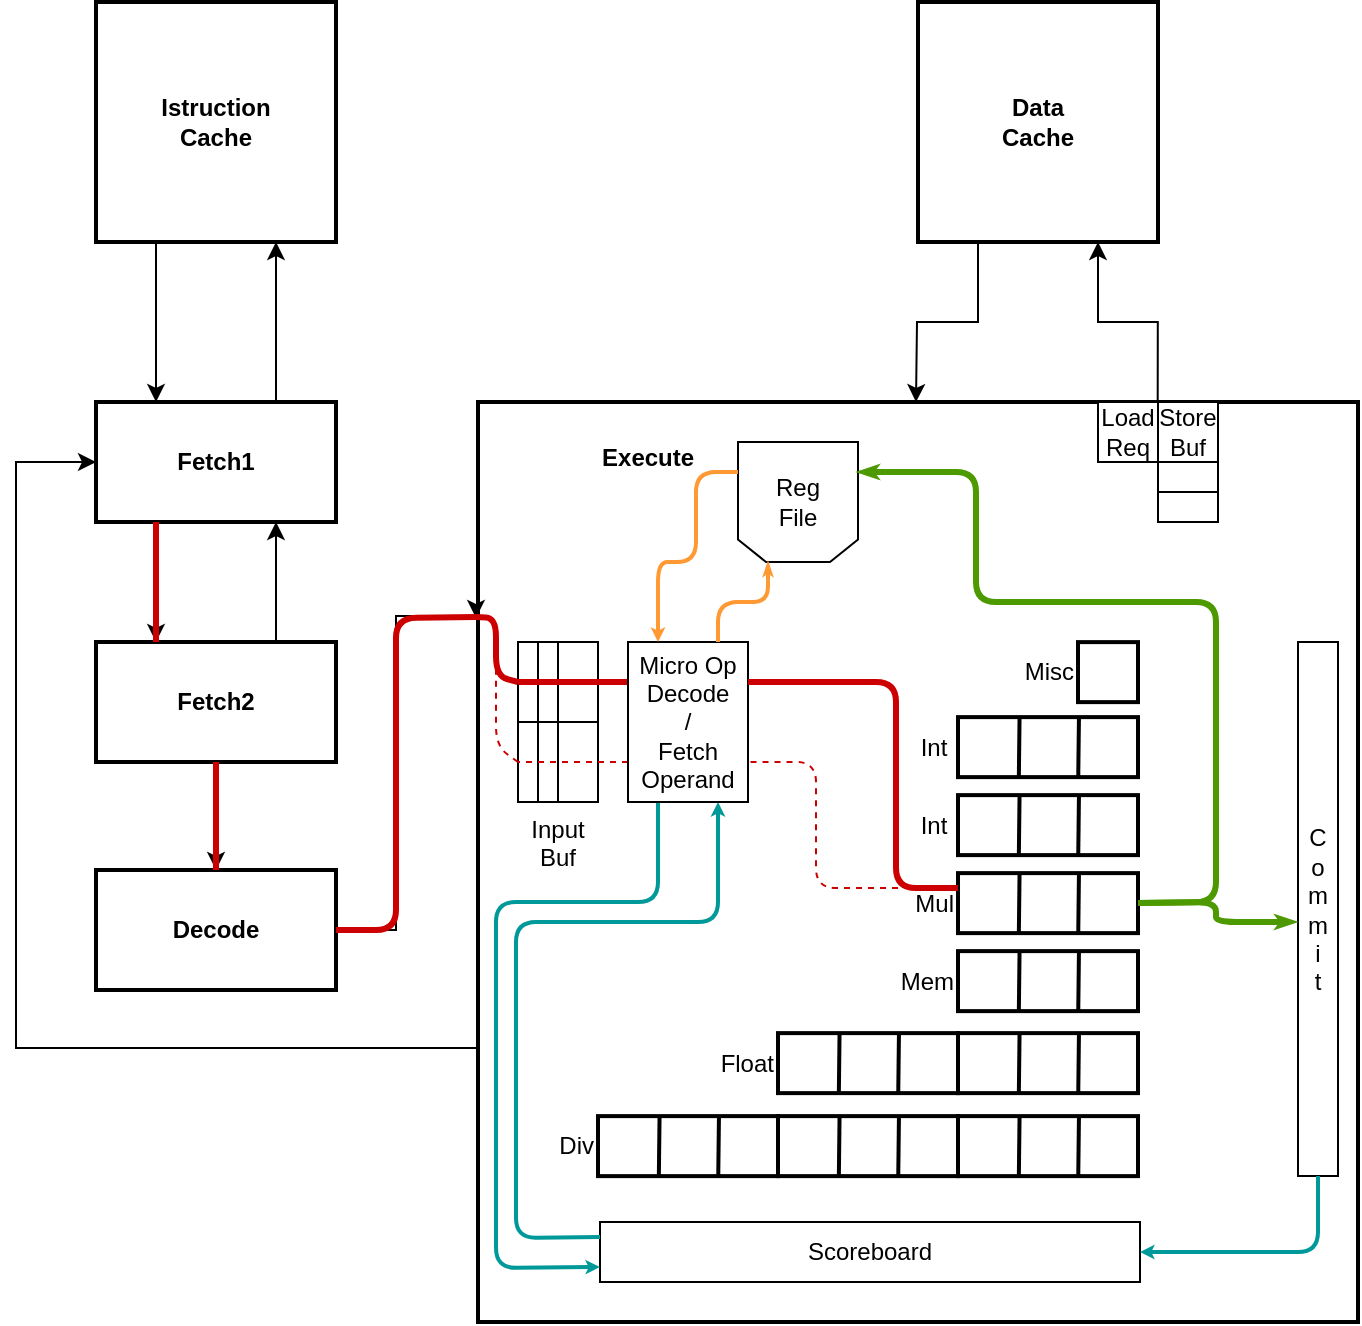 <mxfile version="12.1.0" type="github" pages="1"><diagram id="EdAOTdUpAiUYNW-F2-T8" name="Page-1"><mxGraphModel dx="868" dy="467" grid="1" gridSize="10" guides="1" tooltips="1" connect="1" arrows="1" fold="1" page="1" pageScale="1" pageWidth="827" pageHeight="1169" math="0" shadow="0"><root><mxCell id="0"/><mxCell id="1" parent="0"/><mxCell id="WWDeNKrVHMaFLvePDLLo-1" value="&amp;nbsp; &amp;nbsp; &amp;nbsp; &amp;nbsp; &amp;nbsp; &lt;br&gt;&amp;nbsp; &amp;nbsp; &amp;nbsp; &amp;nbsp; &amp;nbsp; &amp;nbsp; &amp;nbsp; &amp;nbsp; &amp;nbsp; &lt;b&gt;Execute&lt;/b&gt;" style="rounded=0;whiteSpace=wrap;html=1;verticalAlign=top;labelPosition=center;verticalLabelPosition=middle;align=left;strokeWidth=2;" vertex="1" parent="1"><mxGeometry x="271" y="240" width="440" height="460" as="geometry"/></mxCell><mxCell id="WWDeNKrVHMaFLvePDLLo-2" value="C&lt;br&gt;o&lt;br&gt;m&lt;br&gt;m&lt;br&gt;i&lt;br&gt;t" style="rounded=0;whiteSpace=wrap;html=1;align=center;strokeWidth=1;" vertex="1" parent="1"><mxGeometry x="681" y="360" width="20" height="267" as="geometry"/></mxCell><mxCell id="WWDeNKrVHMaFLvePDLLo-3" value="Scoreboard" style="rounded=0;whiteSpace=wrap;html=1;strokeWidth=1;" vertex="1" parent="1"><mxGeometry x="332" y="650" width="270" height="30" as="geometry"/></mxCell><mxCell id="WWDeNKrVHMaFLvePDLLo-4" value="" style="endArrow=classic;html=1;strokeColor=#009999;entryX=0;entryY=0.75;entryDx=0;entryDy=0;exitX=0.25;exitY=1;exitDx=0;exitDy=0;strokeWidth=2;startSize=3;endSize=1;" edge="1" parent="1" target="WWDeNKrVHMaFLvePDLLo-3"><mxGeometry width="50" height="50" relative="1" as="geometry"><mxPoint x="361" y="440" as="sourcePoint"/><mxPoint x="120" y="720" as="targetPoint"/><Array as="points"><mxPoint x="361" y="490"/><mxPoint x="280" y="490"/><mxPoint x="280" y="673"/></Array></mxGeometry></mxCell><mxCell id="WWDeNKrVHMaFLvePDLLo-5" value="" style="endArrow=classic;html=1;strokeColor=#009999;entryX=0.75;entryY=1;entryDx=0;entryDy=0;exitX=0;exitY=0.25;exitDx=0;exitDy=0;strokeWidth=2;startSize=3;endSize=1;" edge="1" parent="1" source="WWDeNKrVHMaFLvePDLLo-3"><mxGeometry width="50" height="50" relative="1" as="geometry"><mxPoint x="371" y="450" as="sourcePoint"/><mxPoint x="391" y="440" as="targetPoint"/><Array as="points"><mxPoint x="290" y="658"/><mxPoint x="290" y="500"/><mxPoint x="391" y="500"/></Array></mxGeometry></mxCell><mxCell id="WWDeNKrVHMaFLvePDLLo-6" value="" style="endArrow=classic;html=1;strokeColor=#009999;entryX=1;entryY=0.5;entryDx=0;entryDy=0;exitX=0.5;exitY=1;exitDx=0;exitDy=0;strokeWidth=2;startSize=3;endSize=1;" edge="1" parent="1" source="WWDeNKrVHMaFLvePDLLo-2" target="WWDeNKrVHMaFLvePDLLo-3"><mxGeometry width="50" height="50" relative="1" as="geometry"><mxPoint x="371" y="450" as="sourcePoint"/><mxPoint x="342" y="682.5" as="targetPoint"/><Array as="points"><mxPoint x="691" y="665"/></Array></mxGeometry></mxCell><mxCell id="xlTgU6gEici19xFDkvJ_-10" style="edgeStyle=orthogonalEdgeStyle;rounded=0;orthogonalLoop=1;jettySize=auto;html=1;exitX=0.25;exitY=1;exitDx=0;exitDy=0;entryX=0.25;entryY=0;entryDx=0;entryDy=0;fontStyle=1" parent="1" source="xlTgU6gEici19xFDkvJ_-1" target="xlTgU6gEici19xFDkvJ_-2" edge="1"><mxGeometry relative="1" as="geometry"/></mxCell><mxCell id="xlTgU6gEici19xFDkvJ_-1" value="Istruction&lt;br&gt;Cache" style="rounded=0;whiteSpace=wrap;html=1;fontStyle=1;strokeWidth=2;" parent="1" vertex="1"><mxGeometry x="80" y="40" width="120" height="120" as="geometry"/></mxCell><mxCell id="xlTgU6gEici19xFDkvJ_-11" style="edgeStyle=orthogonalEdgeStyle;rounded=0;orthogonalLoop=1;jettySize=auto;html=1;exitX=0.75;exitY=0;exitDx=0;exitDy=0;entryX=0.75;entryY=1;entryDx=0;entryDy=0;fontStyle=1" parent="1" source="xlTgU6gEici19xFDkvJ_-2" target="xlTgU6gEici19xFDkvJ_-1" edge="1"><mxGeometry relative="1" as="geometry"/></mxCell><mxCell id="xlTgU6gEici19xFDkvJ_-12" style="edgeStyle=orthogonalEdgeStyle;rounded=0;orthogonalLoop=1;jettySize=auto;html=1;exitX=0.25;exitY=1;exitDx=0;exitDy=0;entryX=0.25;entryY=0;entryDx=0;entryDy=0;fontStyle=1" parent="1" source="xlTgU6gEici19xFDkvJ_-2" target="xlTgU6gEici19xFDkvJ_-3" edge="1"><mxGeometry relative="1" as="geometry"/></mxCell><mxCell id="xlTgU6gEici19xFDkvJ_-2" value="Fetch1" style="rounded=0;whiteSpace=wrap;html=1;fontStyle=1;strokeWidth=2;" parent="1" vertex="1"><mxGeometry x="80" y="240" width="120" height="60" as="geometry"/></mxCell><mxCell id="xlTgU6gEici19xFDkvJ_-13" style="edgeStyle=orthogonalEdgeStyle;rounded=0;orthogonalLoop=1;jettySize=auto;html=1;exitX=0.75;exitY=0;exitDx=0;exitDy=0;fontStyle=1;entryX=0.75;entryY=1;entryDx=0;entryDy=0;" parent="1" source="xlTgU6gEici19xFDkvJ_-3" target="xlTgU6gEici19xFDkvJ_-2" edge="1"><mxGeometry relative="1" as="geometry"><mxPoint x="90" y="400" as="targetPoint"/></mxGeometry></mxCell><mxCell id="xlTgU6gEici19xFDkvJ_-15" style="edgeStyle=orthogonalEdgeStyle;rounded=0;orthogonalLoop=1;jettySize=auto;html=1;exitX=0.5;exitY=1;exitDx=0;exitDy=0;entryX=0.5;entryY=0;entryDx=0;entryDy=0;fontStyle=1" parent="1" source="xlTgU6gEici19xFDkvJ_-3" target="xlTgU6gEici19xFDkvJ_-4" edge="1"><mxGeometry relative="1" as="geometry"/></mxCell><mxCell id="xlTgU6gEici19xFDkvJ_-3" value="Fetch2" style="rounded=0;whiteSpace=wrap;html=1;fontStyle=1;strokeWidth=2;" parent="1" vertex="1"><mxGeometry x="80" y="360" width="120" height="60" as="geometry"/></mxCell><mxCell id="xlTgU6gEici19xFDkvJ_-16" style="edgeStyle=orthogonalEdgeStyle;rounded=0;orthogonalLoop=1;jettySize=auto;html=1;exitX=1;exitY=0.5;exitDx=0;exitDy=0;entryX=0;entryY=0.25;entryDx=0;entryDy=0;" parent="1" source="xlTgU6gEici19xFDkvJ_-4" edge="1"><mxGeometry relative="1" as="geometry"><Array as="points"><mxPoint x="230" y="504"/><mxPoint x="230" y="347"/></Array><mxPoint x="270" y="348" as="targetPoint"/></mxGeometry></mxCell><mxCell id="xlTgU6gEici19xFDkvJ_-4" value="&lt;span&gt;Decode&lt;/span&gt;" style="rounded=0;whiteSpace=wrap;html=1;fontStyle=1;strokeWidth=2;" parent="1" vertex="1"><mxGeometry x="80" y="474" width="120" height="60" as="geometry"/></mxCell><mxCell id="xlTgU6gEici19xFDkvJ_-9" style="edgeStyle=orthogonalEdgeStyle;rounded=0;orthogonalLoop=1;jettySize=auto;html=1;exitX=0.995;exitY=0.005;exitDx=0;exitDy=0;entryX=0.75;entryY=1;entryDx=0;entryDy=0;exitPerimeter=0;" parent="1" source="oU3VeBDMUItlI4Esvr1q-60" target="xlTgU6gEici19xFDkvJ_-6" edge="1"><mxGeometry relative="1" as="geometry"/></mxCell><mxCell id="xlTgU6gEici19xFDkvJ_-17" style="edgeStyle=orthogonalEdgeStyle;rounded=0;orthogonalLoop=1;jettySize=auto;html=1;entryX=0;entryY=0.5;entryDx=0;entryDy=0;exitX=0;exitY=0.75;exitDx=0;exitDy=0;" parent="1" target="xlTgU6gEici19xFDkvJ_-2" edge="1"><mxGeometry relative="1" as="geometry"><Array as="points"><mxPoint x="40" y="563"/><mxPoint x="40" y="270"/></Array><mxPoint x="270" y="563" as="sourcePoint"/></mxGeometry></mxCell><mxCell id="xlTgU6gEici19xFDkvJ_-8" style="edgeStyle=orthogonalEdgeStyle;rounded=0;orthogonalLoop=1;jettySize=auto;html=1;exitX=0.25;exitY=1;exitDx=0;exitDy=0;entryX=0.5;entryY=0;entryDx=0;entryDy=0;" parent="1" source="xlTgU6gEici19xFDkvJ_-6" edge="1"><mxGeometry relative="1" as="geometry"><mxPoint x="490" y="240" as="targetPoint"/></mxGeometry></mxCell><mxCell id="xlTgU6gEici19xFDkvJ_-6" value="Data&lt;br&gt;Cache" style="rounded=0;whiteSpace=wrap;html=1;fontStyle=1;strokeWidth=2;" parent="1" vertex="1"><mxGeometry x="491" y="40" width="120" height="120" as="geometry"/></mxCell><mxCell id="oU3VeBDMUItlI4Esvr1q-23" value="Int&amp;nbsp;" style="rounded=0;whiteSpace=wrap;html=1;align=right;labelPosition=left;verticalLabelPosition=middle;verticalAlign=middle;strokeWidth=2;" parent="1" vertex="1"><mxGeometry x="511" y="436.559" width="90" height="30" as="geometry"/></mxCell><mxCell id="oU3VeBDMUItlI4Esvr1q-24" value="" style="endArrow=none;html=1;exitX=0.338;exitY=0.997;exitDx=0;exitDy=0;exitPerimeter=0;entryX=0.342;entryY=0.003;entryDx=0;entryDy=0;entryPerimeter=0;strokeWidth=2;" parent="1" source="oU3VeBDMUItlI4Esvr1q-23" target="oU3VeBDMUItlI4Esvr1q-23" edge="1"><mxGeometry width="50" height="50" relative="1" as="geometry"><mxPoint x="-19" y="539.559" as="sourcePoint"/><mxPoint x="382" y="359.559" as="targetPoint"/></mxGeometry></mxCell><mxCell id="oU3VeBDMUItlI4Esvr1q-25" value="" style="endArrow=none;html=1;exitX=0.668;exitY=1.01;exitDx=0;exitDy=0;exitPerimeter=0;entryX=0.672;entryY=-0.003;entryDx=0;entryDy=0;entryPerimeter=0;strokeWidth=2;" parent="1" source="oU3VeBDMUItlI4Esvr1q-23" target="oU3VeBDMUItlI4Esvr1q-23" edge="1"><mxGeometry width="50" height="50" relative="1" as="geometry"><mxPoint x="420.8" y="419.939" as="sourcePoint"/><mxPoint x="421" y="359.559" as="targetPoint"/></mxGeometry></mxCell><mxCell id="oU3VeBDMUItlI4Esvr1q-26" value="Mul" style="rounded=0;whiteSpace=wrap;html=1;align=right;labelPosition=left;verticalLabelPosition=middle;verticalAlign=middle;strokeWidth=2;" parent="1" vertex="1"><mxGeometry x="511" y="475.559" width="90" height="30" as="geometry"/></mxCell><mxCell id="oU3VeBDMUItlI4Esvr1q-27" value="" style="endArrow=none;html=1;exitX=0.338;exitY=0.997;exitDx=0;exitDy=0;exitPerimeter=0;entryX=0.342;entryY=0.003;entryDx=0;entryDy=0;entryPerimeter=0;strokeWidth=2;" parent="1" source="oU3VeBDMUItlI4Esvr1q-26" target="oU3VeBDMUItlI4Esvr1q-26" edge="1"><mxGeometry width="50" height="50" relative="1" as="geometry"><mxPoint x="-19" y="579.559" as="sourcePoint"/><mxPoint x="382" y="399.559" as="targetPoint"/></mxGeometry></mxCell><mxCell id="oU3VeBDMUItlI4Esvr1q-28" value="" style="endArrow=none;html=1;exitX=0.668;exitY=1.01;exitDx=0;exitDy=0;exitPerimeter=0;entryX=0.672;entryY=-0.003;entryDx=0;entryDy=0;entryPerimeter=0;strokeWidth=2;" parent="1" source="oU3VeBDMUItlI4Esvr1q-26" target="oU3VeBDMUItlI4Esvr1q-26" edge="1"><mxGeometry width="50" height="50" relative="1" as="geometry"><mxPoint x="420.8" y="459.939" as="sourcePoint"/><mxPoint x="421" y="399.559" as="targetPoint"/></mxGeometry></mxCell><mxCell id="oU3VeBDMUItlI4Esvr1q-29" value="Div" style="rounded=0;whiteSpace=wrap;html=1;align=right;labelPosition=left;verticalLabelPosition=middle;verticalAlign=middle;strokeWidth=2;" parent="1" vertex="1"><mxGeometry x="331" y="597.059" width="90" height="30" as="geometry"/></mxCell><mxCell id="oU3VeBDMUItlI4Esvr1q-30" value="" style="endArrow=none;html=1;exitX=0.338;exitY=0.997;exitDx=0;exitDy=0;exitPerimeter=0;entryX=0.342;entryY=0.003;entryDx=0;entryDy=0;entryPerimeter=0;strokeWidth=2;" parent="1" source="oU3VeBDMUItlI4Esvr1q-29" target="oU3VeBDMUItlI4Esvr1q-29" edge="1"><mxGeometry width="50" height="50" relative="1" as="geometry"><mxPoint x="-19" y="619.559" as="sourcePoint"/><mxPoint x="382" y="439.559" as="targetPoint"/></mxGeometry></mxCell><mxCell id="oU3VeBDMUItlI4Esvr1q-31" value="" style="endArrow=none;html=1;exitX=0.668;exitY=1.01;exitDx=0;exitDy=0;exitPerimeter=0;entryX=0.672;entryY=-0.003;entryDx=0;entryDy=0;entryPerimeter=0;strokeWidth=2;" parent="1" source="oU3VeBDMUItlI4Esvr1q-29" target="oU3VeBDMUItlI4Esvr1q-29" edge="1"><mxGeometry width="50" height="50" relative="1" as="geometry"><mxPoint x="420.8" y="499.939" as="sourcePoint"/><mxPoint x="421" y="439.559" as="targetPoint"/></mxGeometry></mxCell><mxCell id="oU3VeBDMUItlI4Esvr1q-35" value="" style="rounded=0;whiteSpace=wrap;html=1;align=right;labelPosition=left;verticalLabelPosition=middle;verticalAlign=middle;strokeWidth=2;" parent="1" vertex="1"><mxGeometry x="421" y="597.059" width="90" height="30" as="geometry"/></mxCell><mxCell id="oU3VeBDMUItlI4Esvr1q-36" value="" style="endArrow=none;html=1;exitX=0.338;exitY=0.997;exitDx=0;exitDy=0;exitPerimeter=0;entryX=0.342;entryY=0.003;entryDx=0;entryDy=0;entryPerimeter=0;strokeWidth=2;" parent="1" source="oU3VeBDMUItlI4Esvr1q-35" target="oU3VeBDMUItlI4Esvr1q-35" edge="1"><mxGeometry width="50" height="50" relative="1" as="geometry"><mxPoint x="-324" y="659.559" as="sourcePoint"/><mxPoint x="77" y="479.559" as="targetPoint"/></mxGeometry></mxCell><mxCell id="oU3VeBDMUItlI4Esvr1q-37" value="" style="endArrow=none;html=1;exitX=0.668;exitY=1.01;exitDx=0;exitDy=0;exitPerimeter=0;entryX=0.672;entryY=-0.003;entryDx=0;entryDy=0;entryPerimeter=0;strokeWidth=2;" parent="1" source="oU3VeBDMUItlI4Esvr1q-35" target="oU3VeBDMUItlI4Esvr1q-35" edge="1"><mxGeometry width="50" height="50" relative="1" as="geometry"><mxPoint x="115.8" y="539.939" as="sourcePoint"/><mxPoint x="116" y="479.559" as="targetPoint"/></mxGeometry></mxCell><mxCell id="oU3VeBDMUItlI4Esvr1q-38" value="" style="rounded=0;whiteSpace=wrap;html=1;align=right;labelPosition=left;verticalLabelPosition=middle;verticalAlign=middle;strokeWidth=2;" parent="1" vertex="1"><mxGeometry x="511" y="597.059" width="90" height="30" as="geometry"/></mxCell><mxCell id="oU3VeBDMUItlI4Esvr1q-39" value="" style="endArrow=none;html=1;exitX=0.338;exitY=0.997;exitDx=0;exitDy=0;exitPerimeter=0;entryX=0.342;entryY=0.003;entryDx=0;entryDy=0;entryPerimeter=0;strokeWidth=2;" parent="1" source="oU3VeBDMUItlI4Esvr1q-38" target="oU3VeBDMUItlI4Esvr1q-38" edge="1"><mxGeometry width="50" height="50" relative="1" as="geometry"><mxPoint x="-314" y="669.559" as="sourcePoint"/><mxPoint x="87" y="489.559" as="targetPoint"/></mxGeometry></mxCell><mxCell id="oU3VeBDMUItlI4Esvr1q-40" value="" style="endArrow=none;html=1;exitX=0.668;exitY=1.01;exitDx=0;exitDy=0;exitPerimeter=0;entryX=0.672;entryY=-0.003;entryDx=0;entryDy=0;entryPerimeter=0;strokeWidth=2;" parent="1" source="oU3VeBDMUItlI4Esvr1q-38" target="oU3VeBDMUItlI4Esvr1q-38" edge="1"><mxGeometry width="50" height="50" relative="1" as="geometry"><mxPoint x="125.8" y="549.939" as="sourcePoint"/><mxPoint x="126" y="489.559" as="targetPoint"/></mxGeometry></mxCell><mxCell id="oU3VeBDMUItlI4Esvr1q-41" value="Float" style="rounded=0;whiteSpace=wrap;html=1;align=right;labelPosition=left;verticalLabelPosition=middle;verticalAlign=middle;strokeWidth=2;" parent="1" vertex="1"><mxGeometry x="421" y="555.559" width="90" height="30" as="geometry"/></mxCell><mxCell id="oU3VeBDMUItlI4Esvr1q-42" value="" style="endArrow=none;html=1;exitX=0.338;exitY=0.997;exitDx=0;exitDy=0;exitPerimeter=0;entryX=0.342;entryY=0.003;entryDx=0;entryDy=0;entryPerimeter=0;strokeWidth=2;" parent="1" source="oU3VeBDMUItlI4Esvr1q-41" target="oU3VeBDMUItlI4Esvr1q-41" edge="1"><mxGeometry width="50" height="50" relative="1" as="geometry"><mxPoint x="-304" y="679.559" as="sourcePoint"/><mxPoint x="97" y="499.559" as="targetPoint"/></mxGeometry></mxCell><mxCell id="oU3VeBDMUItlI4Esvr1q-43" value="" style="endArrow=none;html=1;exitX=0.668;exitY=1.01;exitDx=0;exitDy=0;exitPerimeter=0;entryX=0.672;entryY=-0.003;entryDx=0;entryDy=0;entryPerimeter=0;strokeWidth=2;" parent="1" source="oU3VeBDMUItlI4Esvr1q-41" target="oU3VeBDMUItlI4Esvr1q-41" edge="1"><mxGeometry width="50" height="50" relative="1" as="geometry"><mxPoint x="135.8" y="559.939" as="sourcePoint"/><mxPoint x="136" y="499.559" as="targetPoint"/></mxGeometry></mxCell><mxCell id="oU3VeBDMUItlI4Esvr1q-44" value="" style="rounded=0;whiteSpace=wrap;html=1;align=right;labelPosition=left;verticalLabelPosition=middle;verticalAlign=middle;strokeWidth=2;" parent="1" vertex="1"><mxGeometry x="511" y="555.559" width="90" height="30" as="geometry"/></mxCell><mxCell id="oU3VeBDMUItlI4Esvr1q-45" value="" style="endArrow=none;html=1;exitX=0.338;exitY=0.997;exitDx=0;exitDy=0;exitPerimeter=0;entryX=0.342;entryY=0.003;entryDx=0;entryDy=0;entryPerimeter=0;strokeWidth=2;" parent="1" source="oU3VeBDMUItlI4Esvr1q-44" target="oU3VeBDMUItlI4Esvr1q-44" edge="1"><mxGeometry width="50" height="50" relative="1" as="geometry"><mxPoint x="-294" y="689.559" as="sourcePoint"/><mxPoint x="107" y="509.559" as="targetPoint"/></mxGeometry></mxCell><mxCell id="oU3VeBDMUItlI4Esvr1q-46" value="" style="endArrow=none;html=1;exitX=0.668;exitY=1.01;exitDx=0;exitDy=0;exitPerimeter=0;entryX=0.672;entryY=-0.003;entryDx=0;entryDy=0;entryPerimeter=0;strokeWidth=2;" parent="1" source="oU3VeBDMUItlI4Esvr1q-44" target="oU3VeBDMUItlI4Esvr1q-44" edge="1"><mxGeometry width="50" height="50" relative="1" as="geometry"><mxPoint x="145.8" y="569.939" as="sourcePoint"/><mxPoint x="146" y="509.559" as="targetPoint"/></mxGeometry></mxCell><mxCell id="oU3VeBDMUItlI4Esvr1q-48" value="Mem" style="rounded=0;whiteSpace=wrap;html=1;align=right;labelPosition=left;verticalLabelPosition=middle;verticalAlign=middle;strokeWidth=2;" parent="1" vertex="1"><mxGeometry x="511" y="514.559" width="90" height="30" as="geometry"/></mxCell><mxCell id="oU3VeBDMUItlI4Esvr1q-49" value="" style="endArrow=none;html=1;exitX=0.338;exitY=0.997;exitDx=0;exitDy=0;exitPerimeter=0;entryX=0.342;entryY=0.003;entryDx=0;entryDy=0;entryPerimeter=0;strokeWidth=2;" parent="1" source="oU3VeBDMUItlI4Esvr1q-48" target="oU3VeBDMUItlI4Esvr1q-48" edge="1"><mxGeometry width="50" height="50" relative="1" as="geometry"><mxPoint x="-19" y="697.559" as="sourcePoint"/><mxPoint x="382" y="517.559" as="targetPoint"/></mxGeometry></mxCell><mxCell id="oU3VeBDMUItlI4Esvr1q-50" value="" style="endArrow=none;html=1;exitX=0.668;exitY=1.01;exitDx=0;exitDy=0;exitPerimeter=0;entryX=0.672;entryY=-0.003;entryDx=0;entryDy=0;entryPerimeter=0;strokeWidth=2;" parent="1" source="oU3VeBDMUItlI4Esvr1q-48" target="oU3VeBDMUItlI4Esvr1q-48" edge="1"><mxGeometry width="50" height="50" relative="1" as="geometry"><mxPoint x="420.8" y="577.939" as="sourcePoint"/><mxPoint x="421" y="517.559" as="targetPoint"/></mxGeometry></mxCell><mxCell id="oU3VeBDMUItlI4Esvr1q-51" value="Misc" style="rounded=0;whiteSpace=wrap;html=1;align=right;labelPosition=left;verticalLabelPosition=middle;verticalAlign=middle;strokeWidth=2;" parent="1" vertex="1"><mxGeometry x="571" y="360.059" width="30" height="30" as="geometry"/></mxCell><mxCell id="oU3VeBDMUItlI4Esvr1q-57" value="" style="rounded=0;whiteSpace=wrap;html=1;align=left;verticalAlign=top;labelPosition=right;verticalLabelPosition=middle;" parent="1" vertex="1"><mxGeometry x="611" y="240" width="30" height="60" as="geometry"/></mxCell><mxCell id="oU3VeBDMUItlI4Esvr1q-58" value="" style="endArrow=none;html=1;entryX=0;entryY=0.5;entryDx=0;entryDy=0;exitX=1;exitY=0.5;exitDx=0;exitDy=0;" parent="1" source="oU3VeBDMUItlI4Esvr1q-57" target="oU3VeBDMUItlI4Esvr1q-57" edge="1"><mxGeometry width="50" height="50" relative="1" as="geometry"><mxPoint x="346" y="480" as="sourcePoint"/><mxPoint x="396" y="430" as="targetPoint"/></mxGeometry></mxCell><mxCell id="oU3VeBDMUItlI4Esvr1q-59" value="" style="endArrow=none;html=1;entryX=0;entryY=0.75;entryDx=0;entryDy=0;exitX=1;exitY=0.75;exitDx=0;exitDy=0;" parent="1" source="oU3VeBDMUItlI4Esvr1q-57" target="oU3VeBDMUItlI4Esvr1q-57" edge="1"><mxGeometry width="50" height="50" relative="1" as="geometry"><mxPoint x="346" y="480" as="sourcePoint"/><mxPoint x="396" y="430" as="targetPoint"/></mxGeometry></mxCell><mxCell id="oU3VeBDMUItlI4Esvr1q-60" value="Load&lt;br&gt;Req" style="rounded=0;whiteSpace=wrap;html=1;align=center;labelPosition=center;verticalLabelPosition=middle;verticalAlign=middle;" parent="1" vertex="1"><mxGeometry x="581" y="240" width="30" height="30" as="geometry"/></mxCell><mxCell id="oU3VeBDMUItlI4Esvr1q-61" value="Store&lt;br&gt;Buf" style="text;html=1;strokeColor=none;fillColor=none;align=center;verticalAlign=middle;whiteSpace=wrap;rounded=0;" parent="1" vertex="1"><mxGeometry x="611" y="240" width="30" height="30" as="geometry"/></mxCell><mxCell id="oU3VeBDMUItlI4Esvr1q-62" value="Input Buf" style="rounded=0;whiteSpace=wrap;html=1;align=center;labelPosition=center;verticalLabelPosition=bottom;verticalAlign=top;" parent="1" vertex="1"><mxGeometry x="291" y="360" width="40" height="80" as="geometry"/></mxCell><mxCell id="oU3VeBDMUItlI4Esvr1q-63" value="" style="endArrow=none;html=1;entryX=0.5;entryY=0;entryDx=0;entryDy=0;exitX=0.5;exitY=1;exitDx=0;exitDy=0;" parent="1" source="oU3VeBDMUItlI4Esvr1q-62" target="oU3VeBDMUItlI4Esvr1q-62" edge="1"><mxGeometry width="50" height="50" relative="1" as="geometry"><mxPoint x="-29" y="730" as="sourcePoint"/><mxPoint x="21" y="680" as="targetPoint"/></mxGeometry></mxCell><mxCell id="oU3VeBDMUItlI4Esvr1q-64" value="" style="endArrow=none;html=1;entryX=0.25;entryY=0;entryDx=0;entryDy=0;exitX=0.25;exitY=1;exitDx=0;exitDy=0;" parent="1" source="oU3VeBDMUItlI4Esvr1q-62" target="oU3VeBDMUItlI4Esvr1q-62" edge="1"><mxGeometry width="50" height="50" relative="1" as="geometry"><mxPoint x="-29" y="730" as="sourcePoint"/><mxPoint x="21" y="680" as="targetPoint"/></mxGeometry></mxCell><mxCell id="oU3VeBDMUItlI4Esvr1q-67" value="" style="shape=loopLimit;whiteSpace=wrap;html=1;align=left;rotation=180;size=14;" parent="1" vertex="1"><mxGeometry x="401" y="260" width="60" height="60" as="geometry"/></mxCell><mxCell id="oU3VeBDMUItlI4Esvr1q-68" value="Reg&lt;br&gt;File" style="text;html=1;strokeColor=none;fillColor=none;align=center;verticalAlign=middle;whiteSpace=wrap;rounded=0;" parent="1" vertex="1"><mxGeometry x="411" y="280" width="40" height="20" as="geometry"/></mxCell><mxCell id="s8nCWQDY_kM8OFvqMYmS-6" value="" style="endArrow=none;html=1;strokeColor=#CC0000;strokeWidth=3;exitX=0.25;exitY=0;exitDx=0;exitDy=0;" parent="1" source="xlTgU6gEici19xFDkvJ_-3" edge="1"><mxGeometry width="50" height="50" relative="1" as="geometry"><mxPoint x="50" y="550" as="sourcePoint"/><mxPoint x="110" y="300" as="targetPoint"/></mxGeometry></mxCell><mxCell id="s8nCWQDY_kM8OFvqMYmS-7" value="" style="endArrow=none;html=1;strokeColor=#CC0000;strokeWidth=3;entryX=0.5;entryY=1;entryDx=0;entryDy=0;exitX=0.5;exitY=0;exitDx=0;exitDy=0;" parent="1" source="xlTgU6gEici19xFDkvJ_-4" target="xlTgU6gEici19xFDkvJ_-3" edge="1"><mxGeometry width="50" height="50" relative="1" as="geometry"><mxPoint x="140" y="590" as="sourcePoint"/><mxPoint x="60" y="510" as="targetPoint"/></mxGeometry></mxCell><mxCell id="s8nCWQDY_kM8OFvqMYmS-8" value="" style="endArrow=none;html=1;strokeColor=#CC0000;strokeWidth=3;entryX=1;entryY=0.5;entryDx=0;entryDy=0;exitX=0;exitY=0.25;exitDx=0;exitDy=0;" parent="1" target="xlTgU6gEici19xFDkvJ_-4" edge="1"><mxGeometry width="50" height="50" relative="1" as="geometry"><mxPoint x="270" y="347.5" as="sourcePoint"/><mxPoint x="80" y="690" as="targetPoint"/><Array as="points"><mxPoint x="230" y="348"/><mxPoint x="230" y="504"/></Array></mxGeometry></mxCell><mxCell id="s8nCWQDY_kM8OFvqMYmS-9" value="" style="endArrow=none;html=1;strokeColor=#CC0000;strokeWidth=3;entryX=0;entryY=0.25;entryDx=0;entryDy=0;exitX=0;exitY=0.25;exitDx=0;exitDy=0;" parent="1" source="oU3VeBDMUItlI4Esvr1q-62" edge="1"><mxGeometry width="50" height="50" relative="1" as="geometry"><mxPoint x="30" y="740" as="sourcePoint"/><mxPoint x="270" y="347.5" as="targetPoint"/><Array as="points"><mxPoint x="280" y="377"/><mxPoint x="280" y="348"/></Array></mxGeometry></mxCell><mxCell id="s8nCWQDY_kM8OFvqMYmS-11" value="" style="endArrow=none;html=1;strokeColor=#CC0000;strokeWidth=3;entryX=0;entryY=0.25;entryDx=0;entryDy=0;exitX=0;exitY=0.25;exitDx=0;exitDy=0;" parent="1" source="s8nCWQDY_kM8OFvqMYmS-16" target="oU3VeBDMUItlI4Esvr1q-62" edge="1"><mxGeometry width="50" height="50" relative="1" as="geometry"><mxPoint x="180" y="740" as="sourcePoint"/><mxPoint x="230" y="690" as="targetPoint"/></mxGeometry></mxCell><mxCell id="s8nCWQDY_kM8OFvqMYmS-12" value="" style="endArrow=none;dashed=1;html=1;strokeColor=#CC0000;strokeWidth=1;exitX=0;exitY=0.75;exitDx=0;exitDy=0;" parent="1" source="oU3VeBDMUItlI4Esvr1q-62" edge="1"><mxGeometry width="50" height="50" relative="1" as="geometry"><mxPoint x="180" y="740" as="sourcePoint"/><mxPoint x="280" y="360" as="targetPoint"/><Array as="points"><mxPoint x="280" y="412"/></Array></mxGeometry></mxCell><mxCell id="s8nCWQDY_kM8OFvqMYmS-13" value="" style="endArrow=none;dashed=1;html=1;strokeColor=#CC0000;strokeWidth=1;exitX=0;exitY=0.75;exitDx=0;exitDy=0;entryX=0;entryY=0.75;entryDx=0;entryDy=0;" parent="1" source="s8nCWQDY_kM8OFvqMYmS-16" target="oU3VeBDMUItlI4Esvr1q-62" edge="1"><mxGeometry width="50" height="50" relative="1" as="geometry"><mxPoint x="160" y="740" as="sourcePoint"/><mxPoint x="293" y="420" as="targetPoint"/></mxGeometry></mxCell><mxCell id="s8nCWQDY_kM8OFvqMYmS-16" value="Micro Op&lt;br&gt;Decode&lt;br&gt;/&lt;br&gt;Fetch&lt;br&gt;Operand" style="rounded=0;whiteSpace=wrap;html=1;" parent="1" vertex="1"><mxGeometry x="346" y="360" width="60" height="80" as="geometry"/></mxCell><mxCell id="s8nCWQDY_kM8OFvqMYmS-17" value="" style="endArrow=classicThin;html=1;strokeColor=#FF9933;strokeWidth=2;exitX=0.75;exitY=0;exitDx=0;exitDy=0;entryX=0.75;entryY=0;entryDx=0;entryDy=0;endSize=1;endFill=1;" parent="1" source="s8nCWQDY_kM8OFvqMYmS-16" target="oU3VeBDMUItlI4Esvr1q-67" edge="1"><mxGeometry width="50" height="50" relative="1" as="geometry"><mxPoint x="416" y="397.5" as="sourcePoint"/><mxPoint x="466" y="347.5" as="targetPoint"/><Array as="points"><mxPoint x="391" y="340"/><mxPoint x="416" y="340"/></Array></mxGeometry></mxCell><mxCell id="s8nCWQDY_kM8OFvqMYmS-19" value="" style="endArrow=classic;html=1;strokeColor=#FF9933;strokeWidth=2;endSize=1;entryX=0.25;entryY=0;entryDx=0;entryDy=0;exitX=1;exitY=0.75;exitDx=0;exitDy=0;" parent="1" source="oU3VeBDMUItlI4Esvr1q-67" target="s8nCWQDY_kM8OFvqMYmS-16" edge="1"><mxGeometry width="50" height="50" relative="1" as="geometry"><mxPoint x="100" y="740" as="sourcePoint"/><mxPoint x="150" y="690" as="targetPoint"/><Array as="points"><mxPoint x="380" y="275"/><mxPoint x="380" y="320"/><mxPoint x="361" y="320"/></Array></mxGeometry></mxCell><mxCell id="s8nCWQDY_kM8OFvqMYmS-21" value="" style="endArrow=none;html=1;strokeColor=#CC0000;strokeWidth=3;entryX=1;entryY=0.25;entryDx=0;entryDy=0;exitX=0;exitY=0.25;exitDx=0;exitDy=0;endSize=6;endFill=0;startArrow=none;startFill=0;startSize=1;" parent="1" source="oU3VeBDMUItlI4Esvr1q-26" target="s8nCWQDY_kM8OFvqMYmS-16" edge="1"><mxGeometry width="50" height="50" relative="1" as="geometry"><mxPoint x="40" y="740" as="sourcePoint"/><mxPoint x="90" y="690" as="targetPoint"/><Array as="points"><mxPoint x="480" y="483"/><mxPoint x="480" y="380"/></Array></mxGeometry></mxCell><mxCell id="oU3VeBDMUItlI4Esvr1q-20" value="Int&amp;nbsp;" style="rounded=0;whiteSpace=wrap;html=1;align=right;labelPosition=left;verticalLabelPosition=middle;verticalAlign=middle;strokeWidth=2;" parent="1" vertex="1"><mxGeometry x="511" y="397.559" width="90" height="30" as="geometry"/></mxCell><mxCell id="oU3VeBDMUItlI4Esvr1q-21" value="" style="endArrow=none;html=1;exitX=0.338;exitY=0.997;exitDx=0;exitDy=0;exitPerimeter=0;entryX=0.342;entryY=0.003;entryDx=0;entryDy=0;entryPerimeter=0;strokeWidth=2;" parent="1" source="oU3VeBDMUItlI4Esvr1q-20" target="oU3VeBDMUItlI4Esvr1q-20" edge="1"><mxGeometry width="50" height="50" relative="1" as="geometry"><mxPoint x="-19" y="499.559" as="sourcePoint"/><mxPoint x="382" y="319.559" as="targetPoint"/></mxGeometry></mxCell><mxCell id="oU3VeBDMUItlI4Esvr1q-22" value="" style="endArrow=none;html=1;exitX=0.668;exitY=1.01;exitDx=0;exitDy=0;exitPerimeter=0;entryX=0.672;entryY=-0.003;entryDx=0;entryDy=0;entryPerimeter=0;strokeWidth=2;" parent="1" source="oU3VeBDMUItlI4Esvr1q-20" target="oU3VeBDMUItlI4Esvr1q-20" edge="1"><mxGeometry width="50" height="50" relative="1" as="geometry"><mxPoint x="420.8" y="379.939" as="sourcePoint"/><mxPoint x="421" y="319.559" as="targetPoint"/></mxGeometry></mxCell><mxCell id="s8nCWQDY_kM8OFvqMYmS-22" value="" style="endArrow=none;dashed=1;html=1;strokeColor=#CC0000;strokeWidth=1;entryX=1;entryY=0.75;entryDx=0;entryDy=0;exitX=0;exitY=0.25;exitDx=0;exitDy=0;" parent="1" source="oU3VeBDMUItlI4Esvr1q-26" target="s8nCWQDY_kM8OFvqMYmS-16" edge="1"><mxGeometry width="50" height="50" relative="1" as="geometry"><mxPoint x="60" y="740" as="sourcePoint"/><mxPoint x="110" y="690" as="targetPoint"/><Array as="points"><mxPoint x="440" y="483"/><mxPoint x="440" y="420"/></Array></mxGeometry></mxCell><mxCell id="s8nCWQDY_kM8OFvqMYmS-25" value="" style="endArrow=classicThin;html=1;strokeColor=#4D9900;strokeWidth=3;endSize=1;startSize=1;endFill=1;entryX=0;entryY=0.75;entryDx=0;entryDy=0;exitX=1;exitY=0.5;exitDx=0;exitDy=0;" parent="1" source="oU3VeBDMUItlI4Esvr1q-26" target="oU3VeBDMUItlI4Esvr1q-67" edge="1"><mxGeometry width="50" height="50" relative="1" as="geometry"><mxPoint x="160" y="740" as="sourcePoint"/><mxPoint x="210" y="690" as="targetPoint"/><Array as="points"><mxPoint x="640" y="490"/><mxPoint x="640" y="340"/><mxPoint x="520" y="340"/><mxPoint x="520" y="275"/></Array></mxGeometry></mxCell><mxCell id="s8nCWQDY_kM8OFvqMYmS-26" value="" style="endArrow=classicThin;html=1;strokeColor=#4D9900;strokeWidth=3;endFill=1;startSize=4;endSize=1;exitX=1;exitY=0.5;exitDx=0;exitDy=0;" parent="1" source="oU3VeBDMUItlI4Esvr1q-26" edge="1"><mxGeometry width="50" height="50" relative="1" as="geometry"><mxPoint x="130" y="740" as="sourcePoint"/><mxPoint x="680" y="500" as="targetPoint"/><Array as="points"><mxPoint x="640" y="490"/><mxPoint x="640" y="500"/></Array></mxGeometry></mxCell><mxCell id="s8nCWQDY_kM8OFvqMYmS-28" value="" style="endArrow=none;html=1;strokeColor=#000000;strokeWidth=1;entryX=1;entryY=0.5;entryDx=0;entryDy=0;exitX=0;exitY=0.5;exitDx=0;exitDy=0;" parent="1" source="oU3VeBDMUItlI4Esvr1q-62" target="oU3VeBDMUItlI4Esvr1q-62" edge="1"><mxGeometry width="50" height="50" relative="1" as="geometry"><mxPoint x="30" y="740" as="sourcePoint"/><mxPoint x="80" y="690" as="targetPoint"/></mxGeometry></mxCell></root></mxGraphModel></diagram></mxfile>